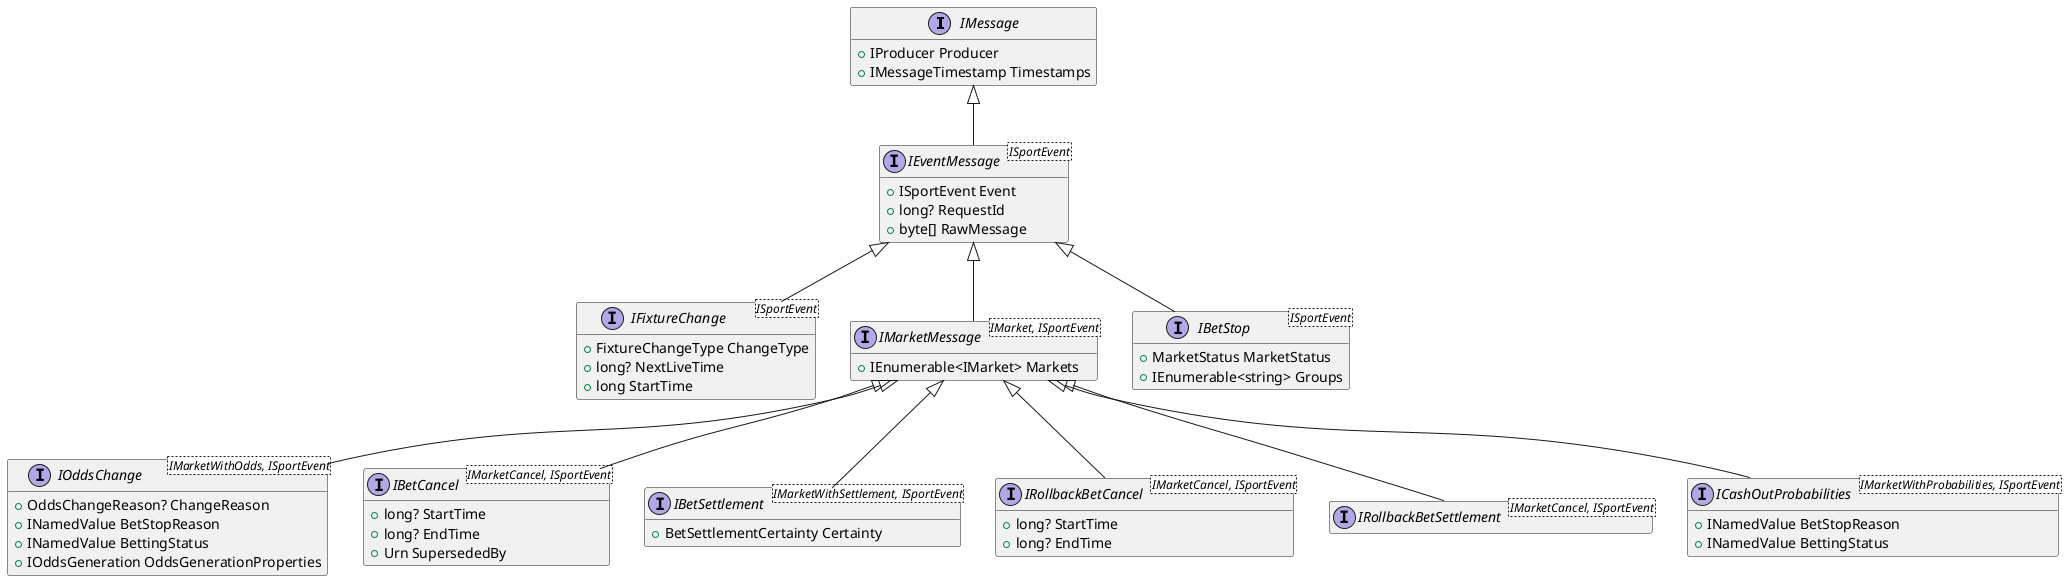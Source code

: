 @startuml

hide empty members

interface IMessage {
  +IProducer Producer
  +IMessageTimestamp Timestamps
}

interface IEventMessage<ISportEvent> extends IMessage {
  +ISportEvent Event
  +long? RequestId
  +byte[] RawMessage
}

interface IFixtureChange<ISportEvent> extends IEventMessage<ISportEvent> {
  +FixtureChangeType ChangeType
  +long? NextLiveTime
  +long StartTime
}

interface IMarketMessage<IMarket, ISportEvent> extends IEventMessage<ISportEvent> {
  +IEnumerable<IMarket> Markets
}

interface IBetStop<ISportEvent> extends IEventMessage<ISportEvent> {
  +MarketStatus MarketStatus
  +IEnumerable<string> Groups
}

interface IOddsChange<IMarketWithOdds, ISportEvent> extends IMarketMessage<IMarketWithOdds, ISportEvent> {
  +OddsChangeReason? ChangeReason
  +INamedValue BetStopReason
  +INamedValue BettingStatus
  +IOddsGeneration OddsGenerationProperties
}

interface IBetCancel<IMarketCancel, ISportEvent> extends IMarketMessage<IMarketCancel, ISportEvent> {
  +long? StartTime
  +long? EndTime
  +Urn SupersededBy
}

interface IBetSettlement<IMarketWithSettlement, ISportEvent> extends IMarketMessage<IMarketWithSettlement, ISportEvent> {
  +BetSettlementCertainty Certainty
}

interface IRollbackBetCancel<IMarketCancel, ISportEvent> extends IMarketMessage<IMarketCancel, ISportEvent> {
  +long? StartTime
  +long? EndTime
}

interface IRollbackBetSettlement<IMarketCancel, ISportEvent> extends IMarketMessage<IMarketCancel, ISportEvent> {
}

interface ICashOutProbabilities<IMarketWithProbabilities, ISportEvent> extends IMarketMessage<IMarketWithProbabilities, ISportEvent> {
  +INamedValue BetStopReason
  +INamedValue BettingStatus
}

@enduml